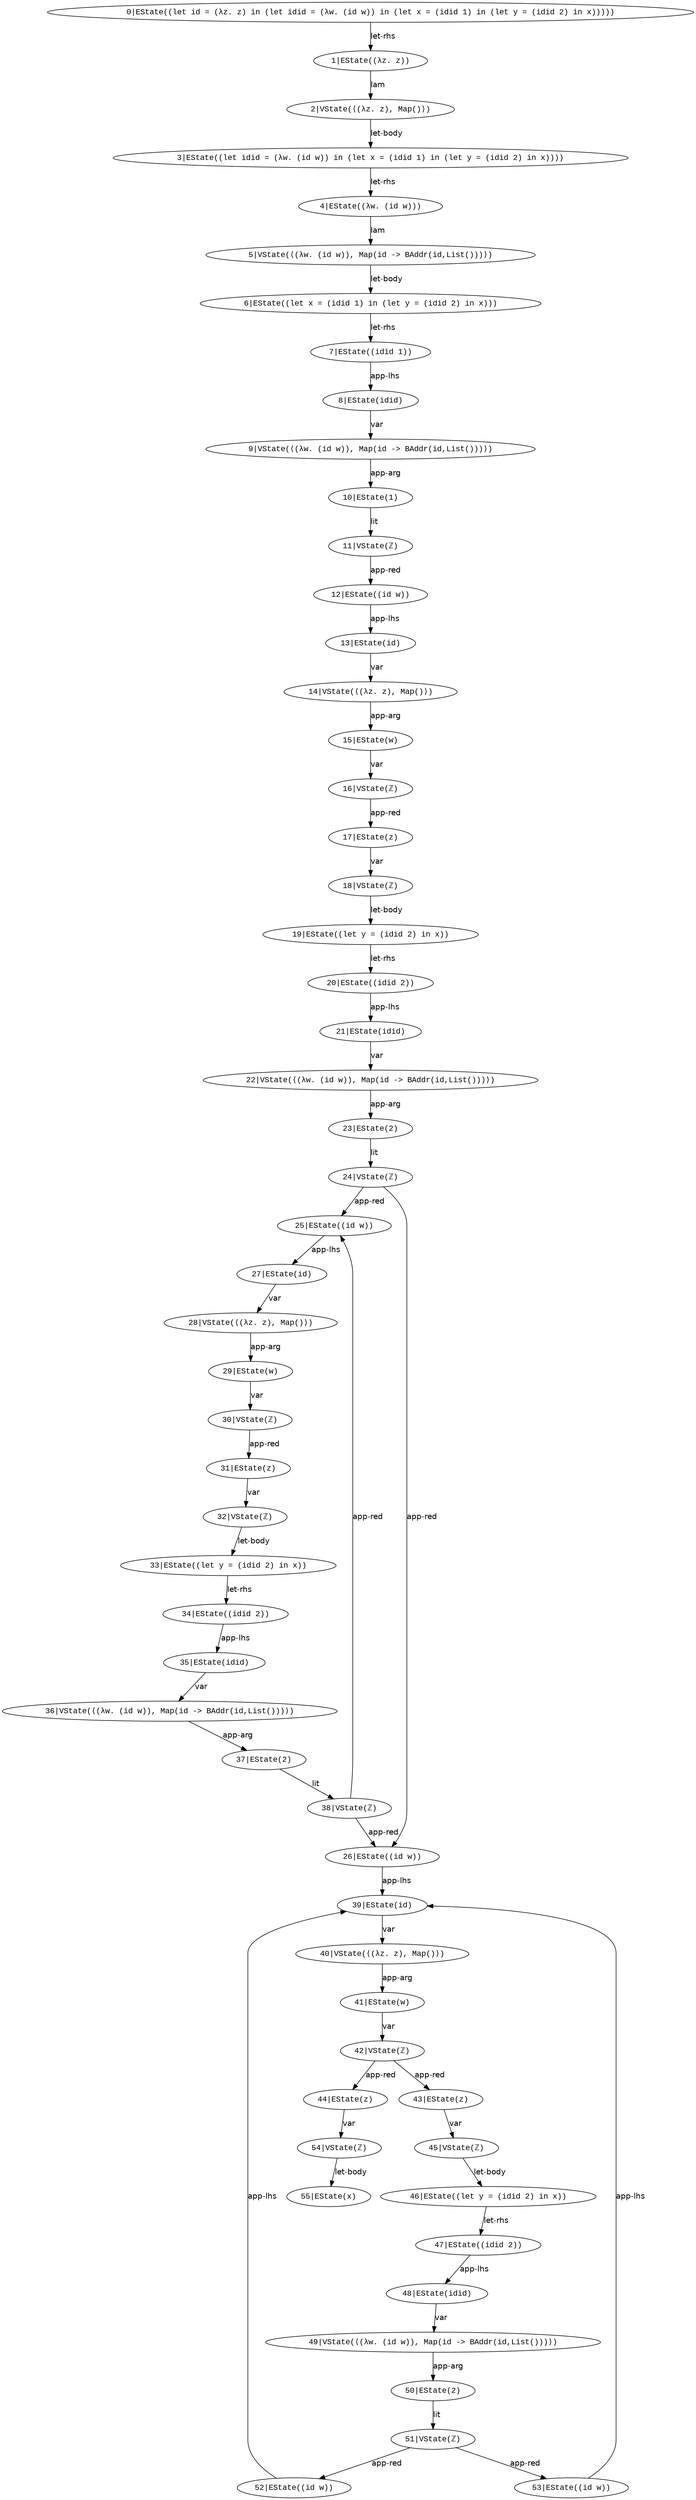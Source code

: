 digraph G {
  node [fontname = "Courier New"];
  edge [fontname = "helvetica"];
  0 -> 1 [label="let-rhs"];
  1 -> 2 [label="lam"];
  2 -> 3 [label="let-body"];
  3 -> 4 [label="let-rhs"];
  4 -> 5 [label="lam"];
  5 -> 6 [label="let-body"];
  6 -> 7 [label="let-rhs"];
  7 -> 8 [label="app-lhs"];
  8 -> 9 [label="var"];
  9 -> 10 [label="app-arg"];
  10 -> 11 [label="lit"];
  11 -> 12 [label="app-red"];
  12 -> 13 [label="app-lhs"];
  13 -> 14 [label="var"];
  14 -> 15 [label="app-arg"];
  15 -> 16 [label="var"];
  16 -> 17 [label="app-red"];
  17 -> 18 [label="var"];
  18 -> 19 [label="let-body"];
  19 -> 20 [label="let-rhs"];
  20 -> 21 [label="app-lhs"];
  21 -> 22 [label="var"];
  22 -> 23 [label="app-arg"];
  23 -> 24 [label="lit"];
  24 -> 25 [label="app-red"];
  24 -> 26 [label="app-red"];
  25 -> 27 [label="app-lhs"];
  27 -> 28 [label="var"];
  28 -> 29 [label="app-arg"];
  29 -> 30 [label="var"];
  30 -> 31 [label="app-red"];
  31 -> 32 [label="var"];
  32 -> 33 [label="let-body"];
  33 -> 34 [label="let-rhs"];
  34 -> 35 [label="app-lhs"];
  35 -> 36 [label="var"];
  36 -> 37 [label="app-arg"];
  37 -> 38 [label="lit"];
  38 -> 25 [label="app-red"];
  38 -> 26 [label="app-red"];
  26 -> 39 [label="app-lhs"];
  39 -> 40 [label="var"];
  40 -> 41 [label="app-arg"];
  41 -> 42 [label="var"];
  42 -> 43 [label="app-red"];
  42 -> 44 [label="app-red"];
  43 -> 45 [label="var"];
  45 -> 46 [label="let-body"];
  46 -> 47 [label="let-rhs"];
  47 -> 48 [label="app-lhs"];
  48 -> 49 [label="var"];
  49 -> 50 [label="app-arg"];
  50 -> 51 [label="lit"];
  51 -> 52 [label="app-red"];
  51 -> 53 [label="app-red"];
  52 -> 39 [label="app-lhs"];
  53 -> 39 [label="app-lhs"];
  44 -> 54 [label="var"];
  54 -> 55 [label="let-body"];
  10 [label="10|EState(1)"];
  0 [label="0|EState((let id = (λz. z) in (let idid = (λw. (id w)) in (let x = (idid 1) in (let y = (idid 2) in x)))))"];
  27 [label="27|EState(id)"];
  19 [label="19|EState((let y = (idid 2) in x))"];
  22 [label="22|VState(⟨(λw. (id w)), Map(id -> BAddr(id,List()))⟩)"];
  32 [label="32|VState(ℤ)"];
  38 [label="38|VState(ℤ)"];
  15 [label="15|EState(w)"];
  51 [label="51|VState(ℤ)"];
  48 [label="48|EState(idid)"];
  13 [label="13|EState(id)"];
  29 [label="29|EState(w)"];
  54 [label="54|VState(ℤ)"];
  41 [label="41|EState(w)"];
  21 [label="21|EState(idid)"];
  42 [label="42|VState(ℤ)"];
  11 [label="11|VState(ℤ)"];
  53 [label="53|EState((id w))"];
  8 [label="8|EState(idid)"];
  12 [label="12|EState((id w))"];
  35 [label="35|EState(idid)"];
  7 [label="7|EState((idid 1))"];
  43 [label="43|EState(z)"];
  17 [label="17|EState(z)"];
  23 [label="23|EState(2)"];
  34 [label="34|EState((idid 2))"];
  25 [label="25|EState((id w))"];
  20 [label="20|EState((idid 2))"];
  36 [label="36|VState(⟨(λw. (id w)), Map(id -> BAddr(id,List()))⟩)"];
  45 [label="45|VState(ℤ)"];
  40 [label="40|VState(⟨(λz. z), Map()⟩)"];
  46 [label="46|EState((let y = (idid 2) in x))"];
  3 [label="3|EState((let idid = (λw. (id w)) in (let x = (idid 1) in (let y = (idid 2) in x))))"];
  26 [label="26|EState((id w))"];
  6 [label="6|EState((let x = (idid 1) in (let y = (idid 2) in x)))"];
  9 [label="9|VState(⟨(λw. (id w)), Map(id -> BAddr(id,List()))⟩)"];
  24 [label="24|VState(ℤ)"];
  50 [label="50|EState(2)"];
  31 [label="31|EState(z)"];
  39 [label="39|EState(id)"];
  44 [label="44|EState(z)"];
  4 [label="4|EState((λw. (id w)))"];
  2 [label="2|VState(⟨(λz. z), Map()⟩)"];
  14 [label="14|VState(⟨(λz. z), Map()⟩)"];
  18 [label="18|VState(ℤ)"];
  33 [label="33|EState((let y = (idid 2) in x))"];
  49 [label="49|VState(⟨(λw. (id w)), Map(id -> BAddr(id,List()))⟩)"];
  37 [label="37|EState(2)"];
  47 [label="47|EState((idid 2))"];
  55 [label="55|EState(x)"];
  52 [label="52|EState((id w))"];
  1 [label="1|EState((λz. z))"];
  5 [label="5|VState(⟨(λw. (id w)), Map(id -> BAddr(id,List()))⟩)"];
  28 [label="28|VState(⟨(λz. z), Map()⟩)"];
  16 [label="16|VState(ℤ)"];
  30 [label="30|VState(ℤ)"];
}
